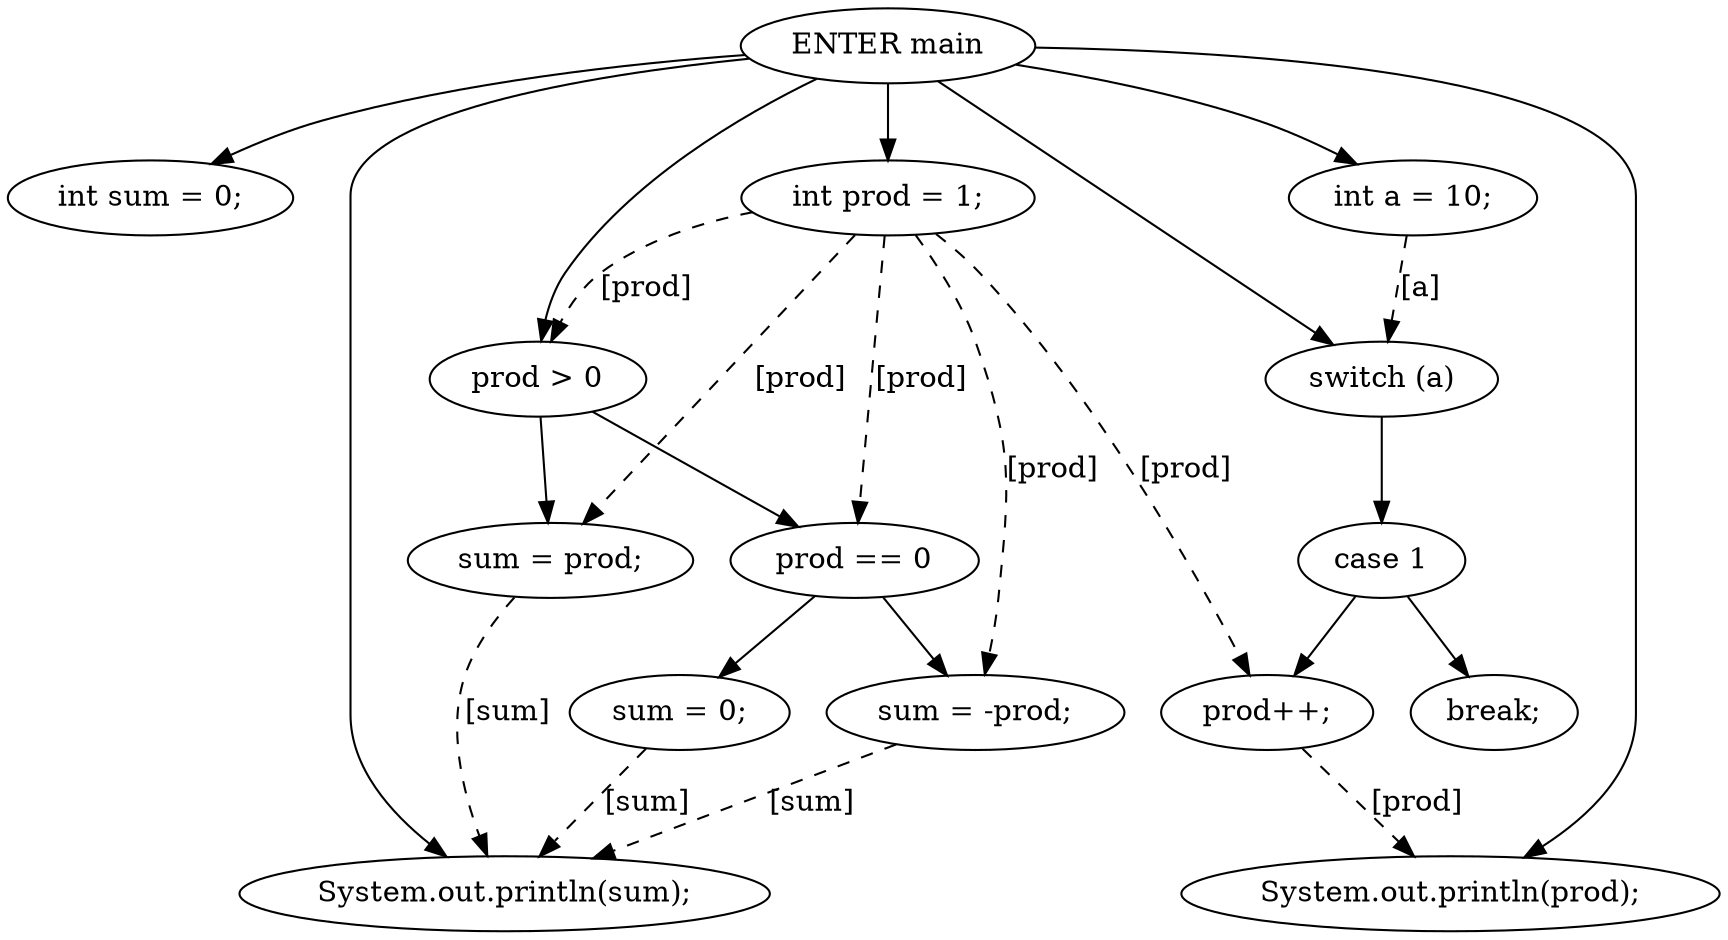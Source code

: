 digraph G {
  0 [ label="ENTER main" ];
  2 [ label="int sum = 0;" ];
  3 [ label="int prod = 1;" ];
  4 [ label="prod > 0" ];
  5 [ label="sum = prod;" ];
  6 [ label="prod == 0" ];
  7 [ label="sum = 0;" ];
  8 [ label="sum = -prod;" ];
  9 [ label="int a = 10;" ];
  10 [ label="switch (a)" ];
  11 [ label="case 1" ];
  12 [ label="prod++;" ];
  13 [ label="break;" ];
  14 [ label="System.out.println(sum);" ];
  15 [ label="System.out.println(prod);" ];
  3 -> 4 [ style="dashed" label="[prod]" ];
  3 -> 5 [ style="dashed" label="[prod]" ];
  3 -> 6 [ style="dashed" label="[prod]" ];
  3 -> 8 [ style="dashed" label="[prod]" ];
  9 -> 10 [ style="dashed" label="[a]" ];
  3 -> 12 [ style="dashed" label="[prod]" ];
  8 -> 14 [ style="dashed" label="[sum]" ];
  7 -> 14 [ style="dashed" label="[sum]" ];
  5 -> 14 [ style="dashed" label="[sum]" ];
  12 -> 15 [ style="dashed" label="[prod]" ];
  0 -> 2 [ ];
  0 -> 3 [ ];
  0 -> 4 [ ];
  0 -> 9 [ ];
  0 -> 10 [ ];
  0 -> 14 [ ];
  0 -> 15 [ ];
  4 -> 5 [ ];
  4 -> 6 [ ];
  6 -> 7 [ ];
  6 -> 8 [ ];
  10 -> 11 [ ];
  11 -> 12 [ ];
  11 -> 13 [ ];
}
